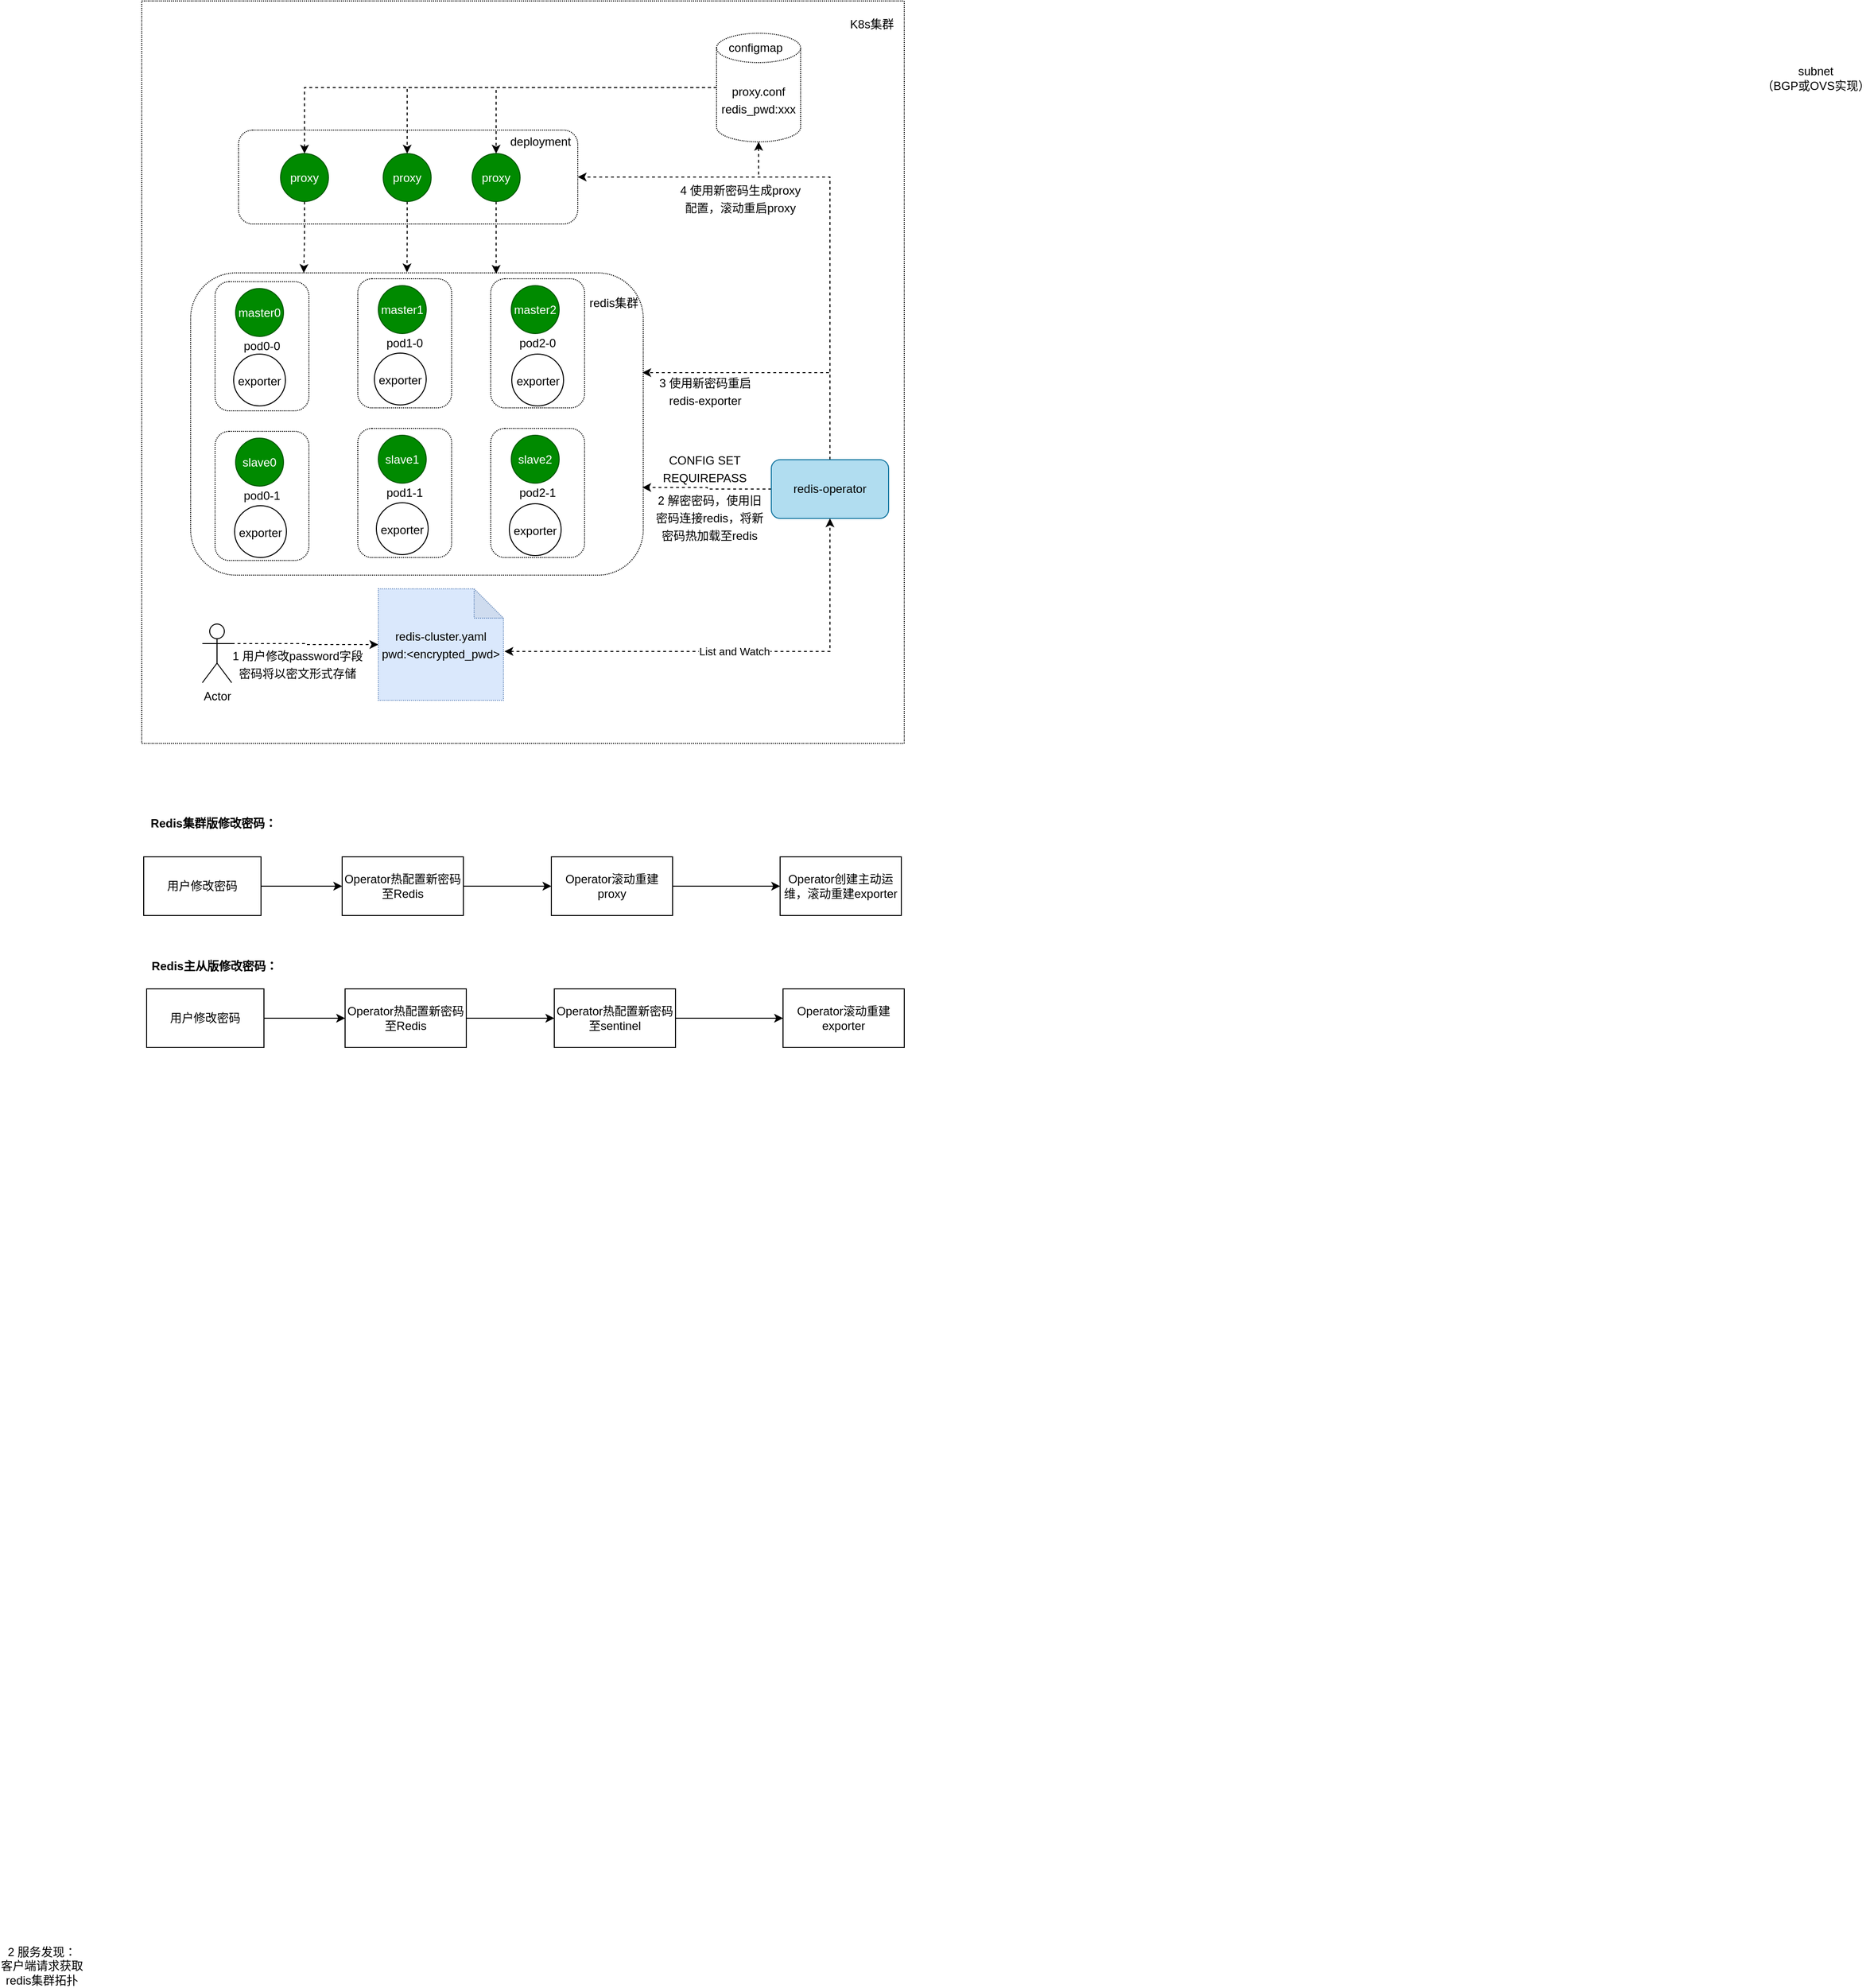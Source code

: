 <mxfile version="21.6.6" type="github">
  <diagram id="rYdwiMb5jvszhZctyrXV" name="第 1 页">
    <mxGraphModel dx="554" dy="648" grid="0" gridSize="10" guides="1" tooltips="1" connect="1" arrows="1" fold="1" page="0" pageScale="1" pageWidth="1920" pageHeight="1200" math="0" shadow="0">
      <root>
        <mxCell id="0" />
        <mxCell id="1" parent="0" />
        <mxCell id="fc0Et_haitifpb5bSG0c-15" value="" style="rounded=0;whiteSpace=wrap;html=1;fillColor=none;dashed=1;dashPattern=1 1;" parent="1" vertex="1">
          <mxGeometry x="605" y="134" width="780" height="759" as="geometry" />
        </mxCell>
        <mxCell id="UUUI14ZKRIE0cY6bywck-4" style="edgeStyle=orthogonalEdgeStyle;rounded=0;orthogonalLoop=1;jettySize=auto;html=1;exitX=0.5;exitY=0;exitDx=0;exitDy=0;entryX=0;entryY=0.5;entryDx=0;entryDy=0;entryPerimeter=0;dashed=1;startArrow=classic;startFill=1;endArrow=none;endFill=0;" parent="1" source="CZOD9MttlhJFFi8Qf4Fr-31" target="UUUI14ZKRIE0cY6bywck-2" edge="1">
          <mxGeometry relative="1" as="geometry" />
        </mxCell>
        <mxCell id="CZOD9MttlhJFFi8Qf4Fr-35" value="" style="rounded=1;whiteSpace=wrap;html=1;dashed=1;dashPattern=1 1;fillColor=none;" parent="1" vertex="1">
          <mxGeometry x="704" y="266" width="347" height="96" as="geometry" />
        </mxCell>
        <mxCell id="fc0Et_haitifpb5bSG0c-1" value="" style="rounded=1;whiteSpace=wrap;html=1;dashed=1;dashPattern=1 1;" parent="1" vertex="1">
          <mxGeometry x="655" y="412" width="463" height="309" as="geometry" />
        </mxCell>
        <mxCell id="CZOD9MttlhJFFi8Qf4Fr-2" value="pod0-0" style="rounded=1;whiteSpace=wrap;html=1;fillColor=none;dashed=1;dashPattern=1 1;" parent="1" vertex="1">
          <mxGeometry x="680" y="421" width="96" height="132" as="geometry" />
        </mxCell>
        <mxCell id="fc0Et_haitifpb5bSG0c-2" value="master0" style="ellipse;whiteSpace=wrap;html=1;aspect=fixed;fillColor=#008a00;fontColor=#ffffff;strokeColor=#005700;" parent="1" vertex="1">
          <mxGeometry x="701" y="428" width="49" height="49" as="geometry" />
        </mxCell>
        <mxCell id="fc0Et_haitifpb5bSG0c-16" value="K8s集群" style="text;html=1;strokeColor=none;fillColor=none;align=center;verticalAlign=middle;whiteSpace=wrap;rounded=0;dashed=1;" parent="1" vertex="1">
          <mxGeometry x="1322" y="143" width="60" height="30" as="geometry" />
        </mxCell>
        <mxCell id="fc0Et_haitifpb5bSG0c-70" value="2 服务发现：&lt;br&gt;客户端请求获取redis集群拓扑" style="text;html=1;strokeColor=none;fillColor=none;align=center;verticalAlign=middle;whiteSpace=wrap;rounded=0;" parent="1" vertex="1">
          <mxGeometry x="460" y="2123" width="86" height="40" as="geometry" />
        </mxCell>
        <mxCell id="k7kp1MV-_mNu26BSV135-75" value="subnet&lt;br&gt;（BGP或OVS实现）" style="text;html=1;strokeColor=none;fillColor=none;align=center;verticalAlign=middle;whiteSpace=wrap;rounded=0;dashed=1;dashPattern=1 1;" parent="1" vertex="1">
          <mxGeometry x="2259" y="198" width="117" height="30" as="geometry" />
        </mxCell>
        <mxCell id="k7kp1MV-_mNu26BSV135-80" value="redis集群" style="text;html=1;strokeColor=none;fillColor=none;align=center;verticalAlign=middle;whiteSpace=wrap;rounded=0;dashed=1;dashPattern=1 1;" parent="1" vertex="1">
          <mxGeometry x="1058" y="428" width="60" height="30" as="geometry" />
        </mxCell>
        <mxCell id="CZOD9MttlhJFFi8Qf4Fr-42" style="edgeStyle=orthogonalEdgeStyle;rounded=0;orthogonalLoop=1;jettySize=auto;html=1;exitX=1;exitY=0.333;exitDx=0;exitDy=0;exitPerimeter=0;entryX=0;entryY=0.5;entryDx=0;entryDy=0;entryPerimeter=0;dashed=1;" parent="1" source="YecgM4xgUUCfINCVM_Nl-14" target="CZOD9MttlhJFFi8Qf4Fr-21" edge="1">
          <mxGeometry relative="1" as="geometry" />
        </mxCell>
        <mxCell id="YecgM4xgUUCfINCVM_Nl-14" value="Actor" style="shape=umlActor;verticalLabelPosition=bottom;verticalAlign=top;html=1;outlineConnect=0;" parent="1" vertex="1">
          <mxGeometry x="667" y="771" width="30" height="60" as="geometry" />
        </mxCell>
        <mxCell id="YecgM4xgUUCfINCVM_Nl-19" value="&lt;p style=&quot;line-height: 150%;&quot;&gt;1 用户修改password字段密码将以密文形式存储&lt;/p&gt;" style="text;html=1;strokeColor=none;fillColor=none;align=center;verticalAlign=middle;whiteSpace=wrap;rounded=0;" parent="1" vertex="1">
          <mxGeometry x="690.5" y="797" width="146.5" height="30" as="geometry" />
        </mxCell>
        <mxCell id="CZOD9MttlhJFFi8Qf4Fr-27" style="edgeStyle=orthogonalEdgeStyle;rounded=0;orthogonalLoop=1;jettySize=auto;html=1;exitX=0;exitY=0.5;exitDx=0;exitDy=0;entryX=0.998;entryY=0.71;entryDx=0;entryDy=0;entryPerimeter=0;dashed=1;" parent="1" source="YecgM4xgUUCfINCVM_Nl-21" target="fc0Et_haitifpb5bSG0c-1" edge="1">
          <mxGeometry relative="1" as="geometry" />
        </mxCell>
        <mxCell id="CZOD9MttlhJFFi8Qf4Fr-28" style="edgeStyle=orthogonalEdgeStyle;rounded=0;orthogonalLoop=1;jettySize=auto;html=1;exitX=0.5;exitY=0;exitDx=0;exitDy=0;entryX=0.998;entryY=0.33;entryDx=0;entryDy=0;entryPerimeter=0;dashed=1;" parent="1" source="YecgM4xgUUCfINCVM_Nl-21" target="fc0Et_haitifpb5bSG0c-1" edge="1">
          <mxGeometry relative="1" as="geometry" />
        </mxCell>
        <mxCell id="CZOD9MttlhJFFi8Qf4Fr-41" style="edgeStyle=orthogonalEdgeStyle;rounded=0;orthogonalLoop=1;jettySize=auto;html=1;exitX=0.5;exitY=0;exitDx=0;exitDy=0;entryX=1;entryY=0.5;entryDx=0;entryDy=0;dashed=1;" parent="1" source="YecgM4xgUUCfINCVM_Nl-21" target="CZOD9MttlhJFFi8Qf4Fr-35" edge="1">
          <mxGeometry relative="1" as="geometry" />
        </mxCell>
        <mxCell id="YecgM4xgUUCfINCVM_Nl-21" value="redis-operator" style="rounded=1;whiteSpace=wrap;html=1;fillColor=#b1ddf0;strokeColor=#10739e;" parent="1" vertex="1">
          <mxGeometry x="1249" y="603" width="120" height="60" as="geometry" />
        </mxCell>
        <mxCell id="YecgM4xgUUCfINCVM_Nl-28" style="edgeStyle=orthogonalEdgeStyle;rounded=0;orthogonalLoop=1;jettySize=auto;html=1;exitX=0.5;exitY=1;exitDx=0;exitDy=0;dashed=1;" parent="1" edge="1">
          <mxGeometry relative="1" as="geometry">
            <mxPoint x="785.5" y="816" as="sourcePoint" />
            <mxPoint x="785.5" y="816" as="targetPoint" />
          </mxGeometry>
        </mxCell>
        <mxCell id="YecgM4xgUUCfINCVM_Nl-31" value="&lt;p style=&quot;line-height: 150%;&quot;&gt;2 解密密码，使用旧密码连接redis，将新密码热加载至redis&lt;/p&gt;" style="text;html=1;strokeColor=none;fillColor=none;align=center;verticalAlign=middle;whiteSpace=wrap;rounded=0;" parent="1" vertex="1">
          <mxGeometry x="1129" y="629" width="114" height="66.5" as="geometry" />
        </mxCell>
        <mxCell id="CZOD9MttlhJFFi8Qf4Fr-1" value="&lt;p style=&quot;line-height: 150%;&quot;&gt;exporter&lt;/p&gt;" style="ellipse;whiteSpace=wrap;html=1;aspect=fixed;" parent="1" vertex="1">
          <mxGeometry x="699" y="495" width="53" height="53" as="geometry" />
        </mxCell>
        <mxCell id="CZOD9MttlhJFFi8Qf4Fr-6" value="pod0-1" style="rounded=1;whiteSpace=wrap;html=1;fillColor=none;dashed=1;dashPattern=1 1;" parent="1" vertex="1">
          <mxGeometry x="680" y="574" width="96" height="132" as="geometry" />
        </mxCell>
        <mxCell id="CZOD9MttlhJFFi8Qf4Fr-7" value="slave0" style="ellipse;whiteSpace=wrap;html=1;aspect=fixed;fillColor=#008a00;fontColor=#ffffff;strokeColor=#005700;" parent="1" vertex="1">
          <mxGeometry x="701" y="581" width="49" height="49" as="geometry" />
        </mxCell>
        <mxCell id="CZOD9MttlhJFFi8Qf4Fr-8" value="&lt;p style=&quot;line-height: 150%;&quot;&gt;exporter&lt;br&gt;&lt;/p&gt;" style="ellipse;whiteSpace=wrap;html=1;aspect=fixed;" parent="1" vertex="1">
          <mxGeometry x="700" y="650" width="53" height="53" as="geometry" />
        </mxCell>
        <mxCell id="CZOD9MttlhJFFi8Qf4Fr-9" value="pod1-0" style="rounded=1;whiteSpace=wrap;html=1;fillColor=none;dashed=1;dashPattern=1 1;" parent="1" vertex="1">
          <mxGeometry x="826" y="418" width="96" height="132" as="geometry" />
        </mxCell>
        <mxCell id="CZOD9MttlhJFFi8Qf4Fr-10" value="master1" style="ellipse;whiteSpace=wrap;html=1;aspect=fixed;fillColor=#008a00;fontColor=#ffffff;strokeColor=#005700;" parent="1" vertex="1">
          <mxGeometry x="847" y="425" width="49" height="49" as="geometry" />
        </mxCell>
        <mxCell id="CZOD9MttlhJFFi8Qf4Fr-11" value="&lt;p style=&quot;line-height: 150%;&quot;&gt;exporter&lt;br&gt;&lt;/p&gt;" style="ellipse;whiteSpace=wrap;html=1;aspect=fixed;" parent="1" vertex="1">
          <mxGeometry x="843" y="494" width="53" height="53" as="geometry" />
        </mxCell>
        <mxCell id="CZOD9MttlhJFFi8Qf4Fr-12" value="pod1-1" style="rounded=1;whiteSpace=wrap;html=1;fillColor=none;dashed=1;dashPattern=1 1;" parent="1" vertex="1">
          <mxGeometry x="826" y="571" width="96" height="132" as="geometry" />
        </mxCell>
        <mxCell id="CZOD9MttlhJFFi8Qf4Fr-13" value="slave1" style="ellipse;whiteSpace=wrap;html=1;aspect=fixed;fillColor=#008a00;fontColor=#ffffff;strokeColor=#005700;" parent="1" vertex="1">
          <mxGeometry x="847" y="578" width="49" height="49" as="geometry" />
        </mxCell>
        <mxCell id="CZOD9MttlhJFFi8Qf4Fr-14" value="&lt;p style=&quot;line-height: 150%;&quot;&gt;exporter&lt;br&gt;&lt;/p&gt;" style="ellipse;whiteSpace=wrap;html=1;aspect=fixed;" parent="1" vertex="1">
          <mxGeometry x="845" y="647" width="53" height="53" as="geometry" />
        </mxCell>
        <mxCell id="CZOD9MttlhJFFi8Qf4Fr-15" value="pod2-0" style="rounded=1;whiteSpace=wrap;html=1;fillColor=none;dashed=1;dashPattern=1 1;" parent="1" vertex="1">
          <mxGeometry x="962" y="418" width="96" height="132" as="geometry" />
        </mxCell>
        <mxCell id="CZOD9MttlhJFFi8Qf4Fr-16" value="master2" style="ellipse;whiteSpace=wrap;html=1;aspect=fixed;fillColor=#008a00;fontColor=#ffffff;strokeColor=#005700;" parent="1" vertex="1">
          <mxGeometry x="983" y="425" width="49" height="49" as="geometry" />
        </mxCell>
        <mxCell id="CZOD9MttlhJFFi8Qf4Fr-17" value="&lt;p style=&quot;line-height: 150%;&quot;&gt;exporter&lt;br&gt;&lt;/p&gt;" style="ellipse;whiteSpace=wrap;html=1;aspect=fixed;" parent="1" vertex="1">
          <mxGeometry x="983.5" y="495" width="53" height="53" as="geometry" />
        </mxCell>
        <mxCell id="CZOD9MttlhJFFi8Qf4Fr-18" value="pod2-1" style="rounded=1;whiteSpace=wrap;html=1;fillColor=none;dashed=1;dashPattern=1 1;" parent="1" vertex="1">
          <mxGeometry x="962" y="571" width="96" height="132" as="geometry" />
        </mxCell>
        <mxCell id="CZOD9MttlhJFFi8Qf4Fr-19" value="slave2" style="ellipse;whiteSpace=wrap;html=1;aspect=fixed;fillColor=#008a00;fontColor=#ffffff;strokeColor=#005700;" parent="1" vertex="1">
          <mxGeometry x="983" y="578" width="49" height="49" as="geometry" />
        </mxCell>
        <mxCell id="CZOD9MttlhJFFi8Qf4Fr-20" value="&lt;p style=&quot;line-height: 150%;&quot;&gt;exporter&lt;br&gt;&lt;/p&gt;" style="ellipse;whiteSpace=wrap;html=1;aspect=fixed;" parent="1" vertex="1">
          <mxGeometry x="981" y="648" width="53" height="53" as="geometry" />
        </mxCell>
        <mxCell id="CZOD9MttlhJFFi8Qf4Fr-46" value="List and Watch" style="edgeStyle=orthogonalEdgeStyle;rounded=0;orthogonalLoop=1;jettySize=auto;html=1;exitX=1.008;exitY=0.561;exitDx=0;exitDy=0;exitPerimeter=0;entryX=0.5;entryY=1;entryDx=0;entryDy=0;startArrow=classic;startFill=1;dashed=1;" parent="1" source="CZOD9MttlhJFFi8Qf4Fr-21" target="YecgM4xgUUCfINCVM_Nl-21" edge="1">
          <mxGeometry relative="1" as="geometry" />
        </mxCell>
        <mxCell id="CZOD9MttlhJFFi8Qf4Fr-21" value="&lt;p style=&quot;line-height: 150%;&quot;&gt;redis-cluster&lt;span style=&quot;background-color: initial;&quot;&gt;.yaml&lt;br&gt;&lt;/span&gt;&lt;span style=&quot;background-color: initial;&quot;&gt;pwd:&amp;lt;encrypted_pwd&amp;gt;&lt;/span&gt;&lt;span style=&quot;background-color: initial;&quot;&gt;&lt;br&gt;&lt;/span&gt;&lt;/p&gt;" style="shape=note;whiteSpace=wrap;html=1;backgroundOutline=1;darkOpacity=0.05;dashed=1;dashPattern=1 1;fillColor=#dae8fc;strokeColor=#6c8ebf;" parent="1" vertex="1">
          <mxGeometry x="847" y="735" width="128" height="114" as="geometry" />
        </mxCell>
        <mxCell id="CZOD9MttlhJFFi8Qf4Fr-24" value="&lt;p style=&quot;line-height: 150%;&quot;&gt;3 使用新密码重启&lt;span style=&quot;background-color: initial;&quot;&gt;redis-exporter&lt;/span&gt;&lt;/p&gt;" style="text;html=1;strokeColor=none;fillColor=none;align=center;verticalAlign=middle;whiteSpace=wrap;rounded=0;" parent="1" vertex="1">
          <mxGeometry x="1128" y="518" width="107" height="30" as="geometry" />
        </mxCell>
        <mxCell id="CZOD9MttlhJFFi8Qf4Fr-25" value="&lt;p style=&quot;line-height: 150%;&quot;&gt;4 使用新密码生成proxy配置，滚动重启proxy&lt;/p&gt;" style="text;html=1;strokeColor=none;fillColor=none;align=center;verticalAlign=middle;whiteSpace=wrap;rounded=0;" parent="1" vertex="1">
          <mxGeometry x="1154" y="321" width="127" height="30" as="geometry" />
        </mxCell>
        <mxCell id="CZOD9MttlhJFFi8Qf4Fr-33" style="edgeStyle=orthogonalEdgeStyle;rounded=0;orthogonalLoop=1;jettySize=auto;html=1;exitX=0.5;exitY=1;exitDx=0;exitDy=0;entryX=0.478;entryY=-0.002;entryDx=0;entryDy=0;entryPerimeter=0;dashed=1;" parent="1" source="CZOD9MttlhJFFi8Qf4Fr-29" target="fc0Et_haitifpb5bSG0c-1" edge="1">
          <mxGeometry relative="1" as="geometry" />
        </mxCell>
        <mxCell id="CZOD9MttlhJFFi8Qf4Fr-29" value="proxy" style="ellipse;whiteSpace=wrap;html=1;aspect=fixed;fillColor=#008a00;fontColor=#ffffff;strokeColor=#005700;" parent="1" vertex="1">
          <mxGeometry x="852" y="290" width="49" height="49" as="geometry" />
        </mxCell>
        <mxCell id="CZOD9MttlhJFFi8Qf4Fr-34" style="edgeStyle=orthogonalEdgeStyle;rounded=0;orthogonalLoop=1;jettySize=auto;html=1;exitX=0.5;exitY=1;exitDx=0;exitDy=0;entryX=0.675;entryY=0.003;entryDx=0;entryDy=0;entryPerimeter=0;dashed=1;" parent="1" source="CZOD9MttlhJFFi8Qf4Fr-30" target="fc0Et_haitifpb5bSG0c-1" edge="1">
          <mxGeometry relative="1" as="geometry">
            <mxPoint x="967" y="411" as="targetPoint" />
            <Array as="points" />
          </mxGeometry>
        </mxCell>
        <mxCell id="CZOD9MttlhJFFi8Qf4Fr-30" value="proxy" style="ellipse;whiteSpace=wrap;html=1;aspect=fixed;fillColor=#008a00;fontColor=#ffffff;strokeColor=#005700;" parent="1" vertex="1">
          <mxGeometry x="943" y="290" width="49" height="49" as="geometry" />
        </mxCell>
        <mxCell id="CZOD9MttlhJFFi8Qf4Fr-32" style="edgeStyle=orthogonalEdgeStyle;rounded=0;orthogonalLoop=1;jettySize=auto;html=1;exitX=0.5;exitY=1;exitDx=0;exitDy=0;entryX=0.25;entryY=0;entryDx=0;entryDy=0;dashed=1;" parent="1" source="CZOD9MttlhJFFi8Qf4Fr-31" target="fc0Et_haitifpb5bSG0c-1" edge="1">
          <mxGeometry relative="1" as="geometry" />
        </mxCell>
        <mxCell id="CZOD9MttlhJFFi8Qf4Fr-31" value="proxy" style="ellipse;whiteSpace=wrap;html=1;aspect=fixed;fillColor=#008a00;fontColor=#ffffff;strokeColor=#005700;" parent="1" vertex="1">
          <mxGeometry x="747" y="290" width="49" height="49" as="geometry" />
        </mxCell>
        <mxCell id="CZOD9MttlhJFFi8Qf4Fr-37" value="deployment" style="text;html=1;strokeColor=none;fillColor=none;align=center;verticalAlign=middle;whiteSpace=wrap;rounded=0;dashed=1;dashPattern=1 1;" parent="1" vertex="1">
          <mxGeometry x="983" y="263" width="60" height="30" as="geometry" />
        </mxCell>
        <mxCell id="CZOD9MttlhJFFi8Qf4Fr-45" value="&lt;p style=&quot;line-height: 150%;&quot;&gt;CONFIG SET REQUIREPASS&lt;/p&gt;" style="text;html=1;strokeColor=none;fillColor=none;align=center;verticalAlign=middle;whiteSpace=wrap;rounded=0;dashed=1;dashPattern=1 1;" parent="1" vertex="1">
          <mxGeometry x="1151" y="597" width="60" height="30" as="geometry" />
        </mxCell>
        <mxCell id="UUUI14ZKRIE0cY6bywck-5" style="edgeStyle=orthogonalEdgeStyle;rounded=0;orthogonalLoop=1;jettySize=auto;html=1;exitX=0;exitY=0.5;exitDx=0;exitDy=0;exitPerimeter=0;entryX=0.5;entryY=0;entryDx=0;entryDy=0;dashed=1;startArrow=none;startFill=0;endArrow=classic;endFill=1;" parent="1" source="UUUI14ZKRIE0cY6bywck-2" target="CZOD9MttlhJFFi8Qf4Fr-29" edge="1">
          <mxGeometry relative="1" as="geometry" />
        </mxCell>
        <mxCell id="UUUI14ZKRIE0cY6bywck-6" style="edgeStyle=orthogonalEdgeStyle;rounded=0;orthogonalLoop=1;jettySize=auto;html=1;exitX=0;exitY=0.5;exitDx=0;exitDy=0;exitPerimeter=0;entryX=0.5;entryY=0;entryDx=0;entryDy=0;dashed=1;startArrow=none;startFill=0;endArrow=classic;endFill=1;" parent="1" source="UUUI14ZKRIE0cY6bywck-2" target="CZOD9MttlhJFFi8Qf4Fr-30" edge="1">
          <mxGeometry relative="1" as="geometry" />
        </mxCell>
        <mxCell id="5SQXjjF51jTGpoGu6OEJ-2" style="edgeStyle=orthogonalEdgeStyle;rounded=0;orthogonalLoop=1;jettySize=auto;html=1;exitX=0.5;exitY=1;exitDx=0;exitDy=0;exitPerimeter=0;entryX=0.646;entryY=-0.256;entryDx=0;entryDy=0;entryPerimeter=0;startArrow=classic;startFill=1;endArrow=none;endFill=0;dashed=1;" parent="1" source="UUUI14ZKRIE0cY6bywck-2" target="CZOD9MttlhJFFi8Qf4Fr-25" edge="1">
          <mxGeometry relative="1" as="geometry" />
        </mxCell>
        <mxCell id="UUUI14ZKRIE0cY6bywck-2" value="&lt;p style=&quot;line-height: 150%;&quot;&gt;proxy.conf&lt;br&gt;redis_pwd:xxx&lt;/p&gt;" style="shape=cylinder3;whiteSpace=wrap;html=1;boundedLbl=1;backgroundOutline=1;size=15;dashed=1;dashPattern=1 1;fillColor=none;" parent="1" vertex="1">
          <mxGeometry x="1193" y="167" width="86" height="111" as="geometry" />
        </mxCell>
        <mxCell id="UUUI14ZKRIE0cY6bywck-3" value="configmap" style="text;html=1;strokeColor=none;fillColor=none;align=center;verticalAlign=middle;whiteSpace=wrap;rounded=0;dashed=1;dashPattern=1 1;" parent="1" vertex="1">
          <mxGeometry x="1203" y="167" width="60" height="30" as="geometry" />
        </mxCell>
        <mxCell id="V0ylri12X7iHXYagq-m8-1" style="edgeStyle=orthogonalEdgeStyle;rounded=0;orthogonalLoop=1;jettySize=auto;html=1;exitX=1;exitY=0.5;exitDx=0;exitDy=0;entryX=0;entryY=0.5;entryDx=0;entryDy=0;" edge="1" parent="1" source="V0ylri12X7iHXYagq-m8-2" target="V0ylri12X7iHXYagq-m8-4">
          <mxGeometry relative="1" as="geometry" />
        </mxCell>
        <mxCell id="V0ylri12X7iHXYagq-m8-2" value="用户修改密码" style="rounded=0;whiteSpace=wrap;html=1;" vertex="1" parent="1">
          <mxGeometry x="607" y="1009" width="120" height="60" as="geometry" />
        </mxCell>
        <mxCell id="V0ylri12X7iHXYagq-m8-3" style="edgeStyle=orthogonalEdgeStyle;rounded=0;orthogonalLoop=1;jettySize=auto;html=1;exitX=1;exitY=0.5;exitDx=0;exitDy=0;entryX=0;entryY=0.5;entryDx=0;entryDy=0;" edge="1" parent="1" source="V0ylri12X7iHXYagq-m8-4" target="V0ylri12X7iHXYagq-m8-6">
          <mxGeometry relative="1" as="geometry" />
        </mxCell>
        <mxCell id="V0ylri12X7iHXYagq-m8-4" value="Operator热配置新密码至Redis" style="rounded=0;whiteSpace=wrap;html=1;" vertex="1" parent="1">
          <mxGeometry x="810" y="1009" width="124" height="60" as="geometry" />
        </mxCell>
        <mxCell id="V0ylri12X7iHXYagq-m8-5" style="edgeStyle=orthogonalEdgeStyle;rounded=0;orthogonalLoop=1;jettySize=auto;html=1;exitX=1;exitY=0.5;exitDx=0;exitDy=0;entryX=0;entryY=0.5;entryDx=0;entryDy=0;" edge="1" parent="1" source="V0ylri12X7iHXYagq-m8-6" target="V0ylri12X7iHXYagq-m8-7">
          <mxGeometry relative="1" as="geometry" />
        </mxCell>
        <mxCell id="V0ylri12X7iHXYagq-m8-6" value="Operator滚动重建proxy" style="rounded=0;whiteSpace=wrap;html=1;" vertex="1" parent="1">
          <mxGeometry x="1024" y="1009" width="124" height="60" as="geometry" />
        </mxCell>
        <mxCell id="V0ylri12X7iHXYagq-m8-7" value="Operator创建主动运维，滚动重建exporter" style="rounded=0;whiteSpace=wrap;html=1;" vertex="1" parent="1">
          <mxGeometry x="1258" y="1009" width="124" height="60" as="geometry" />
        </mxCell>
        <mxCell id="V0ylri12X7iHXYagq-m8-8" style="edgeStyle=orthogonalEdgeStyle;rounded=0;orthogonalLoop=1;jettySize=auto;html=1;exitX=1;exitY=0.5;exitDx=0;exitDy=0;entryX=0;entryY=0.5;entryDx=0;entryDy=0;" edge="1" parent="1" source="V0ylri12X7iHXYagq-m8-9" target="V0ylri12X7iHXYagq-m8-11">
          <mxGeometry relative="1" as="geometry" />
        </mxCell>
        <mxCell id="V0ylri12X7iHXYagq-m8-9" value="用户修改密码" style="rounded=0;whiteSpace=wrap;html=1;" vertex="1" parent="1">
          <mxGeometry x="610" y="1144" width="120" height="60" as="geometry" />
        </mxCell>
        <mxCell id="V0ylri12X7iHXYagq-m8-10" style="edgeStyle=orthogonalEdgeStyle;rounded=0;orthogonalLoop=1;jettySize=auto;html=1;exitX=1;exitY=0.5;exitDx=0;exitDy=0;entryX=0;entryY=0.5;entryDx=0;entryDy=0;" edge="1" parent="1" source="V0ylri12X7iHXYagq-m8-11" target="V0ylri12X7iHXYagq-m8-13">
          <mxGeometry relative="1" as="geometry" />
        </mxCell>
        <mxCell id="V0ylri12X7iHXYagq-m8-11" value="Operator热配置新密码至Redis" style="rounded=0;whiteSpace=wrap;html=1;" vertex="1" parent="1">
          <mxGeometry x="813" y="1144" width="124" height="60" as="geometry" />
        </mxCell>
        <mxCell id="V0ylri12X7iHXYagq-m8-12" style="edgeStyle=orthogonalEdgeStyle;rounded=0;orthogonalLoop=1;jettySize=auto;html=1;exitX=1;exitY=0.5;exitDx=0;exitDy=0;entryX=0;entryY=0.5;entryDx=0;entryDy=0;" edge="1" parent="1" source="V0ylri12X7iHXYagq-m8-13" target="V0ylri12X7iHXYagq-m8-14">
          <mxGeometry relative="1" as="geometry" />
        </mxCell>
        <mxCell id="V0ylri12X7iHXYagq-m8-13" value="Operator热配置新密码至sentinel" style="rounded=0;whiteSpace=wrap;html=1;" vertex="1" parent="1">
          <mxGeometry x="1027" y="1144" width="124" height="60" as="geometry" />
        </mxCell>
        <mxCell id="V0ylri12X7iHXYagq-m8-14" value="Operator滚动重建exporter" style="rounded=0;whiteSpace=wrap;html=1;" vertex="1" parent="1">
          <mxGeometry x="1261" y="1144" width="124" height="60" as="geometry" />
        </mxCell>
        <mxCell id="V0ylri12X7iHXYagq-m8-15" value="&lt;b&gt;Redis集群版修改密码：&lt;/b&gt;" style="text;html=1;strokeColor=none;fillColor=none;align=center;verticalAlign=middle;whiteSpace=wrap;rounded=0;" vertex="1" parent="1">
          <mxGeometry x="606" y="960" width="145" height="30" as="geometry" />
        </mxCell>
        <mxCell id="V0ylri12X7iHXYagq-m8-16" value="&lt;b&gt;Redis主从版修改密码：&lt;/b&gt;" style="text;html=1;strokeColor=none;fillColor=none;align=center;verticalAlign=middle;whiteSpace=wrap;rounded=0;" vertex="1" parent="1">
          <mxGeometry x="607" y="1106" width="145" height="30" as="geometry" />
        </mxCell>
      </root>
    </mxGraphModel>
  </diagram>
</mxfile>
